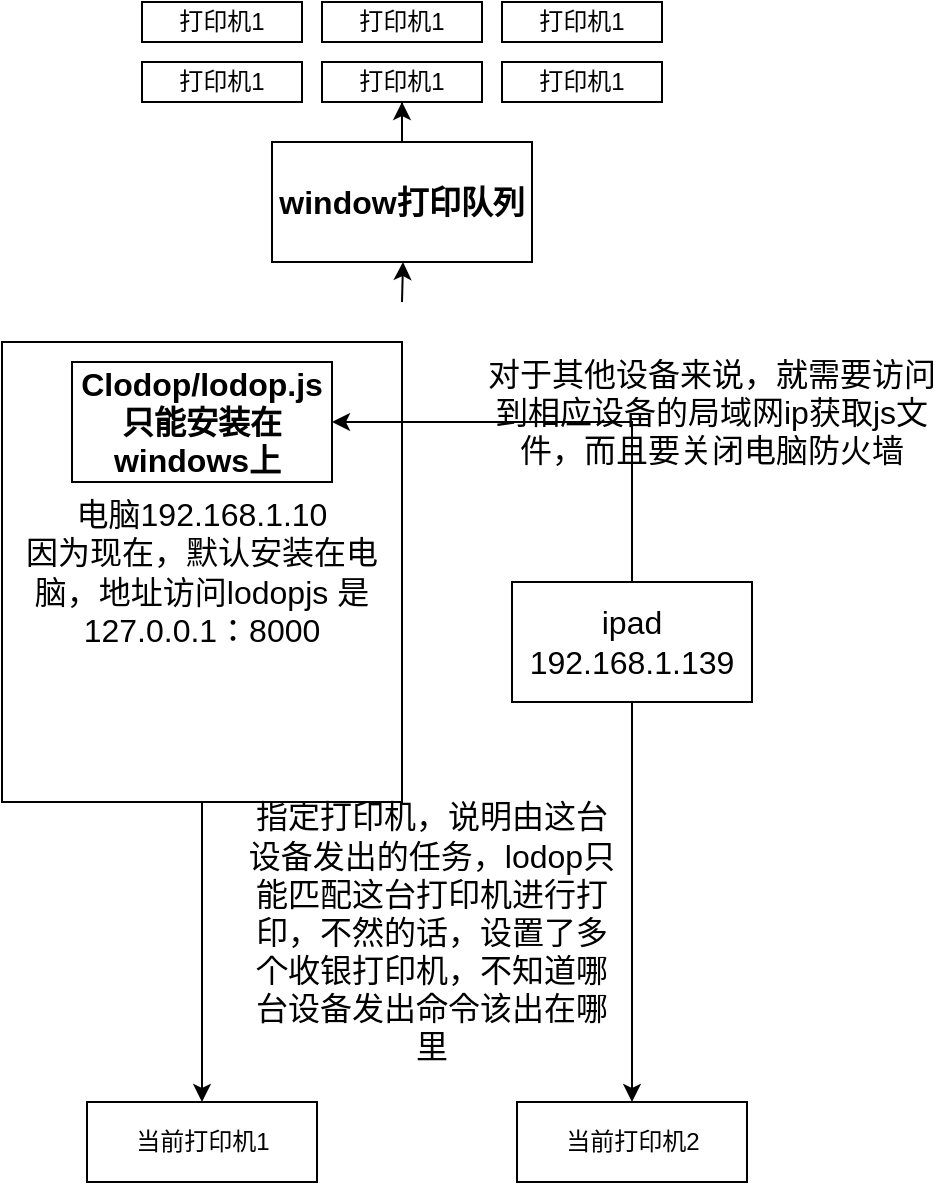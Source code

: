 <mxfile version="15.8.2" type="device"><diagram id="K3CXJ434kpYDwZsYXBL2" name="Page-1"><mxGraphModel dx="1308" dy="752" grid="1" gridSize="10" guides="1" tooltips="1" connect="1" arrows="1" fold="1" page="1" pageScale="1" pageWidth="827" pageHeight="1169" math="0" shadow="0"><root><mxCell id="0"/><mxCell id="1" parent="0"/><mxCell id="_8newRWEFuQ5KkCxkikQ-1" value="打印机1" style="rounded=0;whiteSpace=wrap;html=1;" vertex="1" parent="1"><mxGeometry x="70" y="110" width="80" height="20" as="geometry"/></mxCell><mxCell id="_8newRWEFuQ5KkCxkikQ-3" value="打印机1" style="rounded=0;whiteSpace=wrap;html=1;" vertex="1" parent="1"><mxGeometry x="70" y="140" width="80" height="20" as="geometry"/></mxCell><mxCell id="_8newRWEFuQ5KkCxkikQ-4" value="打印机1" style="rounded=0;whiteSpace=wrap;html=1;" vertex="1" parent="1"><mxGeometry x="250" y="110" width="80" height="20" as="geometry"/></mxCell><mxCell id="_8newRWEFuQ5KkCxkikQ-5" value="打印机1" style="rounded=0;whiteSpace=wrap;html=1;" vertex="1" parent="1"><mxGeometry x="160" y="140" width="80" height="20" as="geometry"/></mxCell><mxCell id="_8newRWEFuQ5KkCxkikQ-6" value="打印机1" style="rounded=0;whiteSpace=wrap;html=1;" vertex="1" parent="1"><mxGeometry x="160" y="110" width="80" height="20" as="geometry"/></mxCell><mxCell id="_8newRWEFuQ5KkCxkikQ-10" value="打印机1" style="rounded=0;whiteSpace=wrap;html=1;" vertex="1" parent="1"><mxGeometry x="250" y="140" width="80" height="20" as="geometry"/></mxCell><mxCell id="_8newRWEFuQ5KkCxkikQ-12" style="edgeStyle=orthogonalEdgeStyle;rounded=0;orthogonalLoop=1;jettySize=auto;html=1;" edge="1" parent="1" source="_8newRWEFuQ5KkCxkikQ-11" target="_8newRWEFuQ5KkCxkikQ-5"><mxGeometry relative="1" as="geometry"/></mxCell><mxCell id="_8newRWEFuQ5KkCxkikQ-11" value="&lt;font style=&quot;font-size: 16px&quot;&gt;&lt;b&gt;window打印队列&lt;/b&gt;&lt;/font&gt;" style="rounded=0;whiteSpace=wrap;html=1;" vertex="1" parent="1"><mxGeometry x="135" y="180" width="130" height="60" as="geometry"/></mxCell><mxCell id="_8newRWEFuQ5KkCxkikQ-21" style="edgeStyle=orthogonalEdgeStyle;rounded=0;orthogonalLoop=1;jettySize=auto;html=1;fontSize=16;" edge="1" parent="1" source="_8newRWEFuQ5KkCxkikQ-13" target="_8newRWEFuQ5KkCxkikQ-19"><mxGeometry relative="1" as="geometry"/></mxCell><mxCell id="_8newRWEFuQ5KkCxkikQ-13" value="电脑192.168.1.10&lt;br&gt;因为现在，默认安装在电脑，地址访问lodopjs 是 127.0.0.1：8000" style="rounded=0;whiteSpace=wrap;html=1;fontSize=16;" vertex="1" parent="1"><mxGeometry y="280" width="200" height="230" as="geometry"/></mxCell><mxCell id="_8newRWEFuQ5KkCxkikQ-23" style="edgeStyle=orthogonalEdgeStyle;rounded=0;orthogonalLoop=1;jettySize=auto;html=1;entryX=0.5;entryY=0;entryDx=0;entryDy=0;fontSize=16;" edge="1" parent="1" source="_8newRWEFuQ5KkCxkikQ-14" target="_8newRWEFuQ5KkCxkikQ-20"><mxGeometry relative="1" as="geometry"/></mxCell><mxCell id="_8newRWEFuQ5KkCxkikQ-25" style="edgeStyle=orthogonalEdgeStyle;rounded=0;orthogonalLoop=1;jettySize=auto;html=1;entryX=1;entryY=0.5;entryDx=0;entryDy=0;fontSize=16;" edge="1" parent="1" source="_8newRWEFuQ5KkCxkikQ-14" target="_8newRWEFuQ5KkCxkikQ-24"><mxGeometry relative="1" as="geometry"><Array as="points"><mxPoint x="315" y="320"/></Array></mxGeometry></mxCell><mxCell id="_8newRWEFuQ5KkCxkikQ-14" value="ipad&lt;br&gt;192.168.1.139" style="rounded=0;whiteSpace=wrap;html=1;fontSize=16;" vertex="1" parent="1"><mxGeometry x="255" y="400" width="120" height="60" as="geometry"/></mxCell><mxCell id="_8newRWEFuQ5KkCxkikQ-16" style="edgeStyle=orthogonalEdgeStyle;rounded=0;orthogonalLoop=1;jettySize=auto;html=1;fontSize=16;" edge="1" parent="1" target="_8newRWEFuQ5KkCxkikQ-11"><mxGeometry relative="1" as="geometry"><mxPoint x="200" y="260" as="sourcePoint"/></mxGeometry></mxCell><mxCell id="_8newRWEFuQ5KkCxkikQ-19" value="当前打印机1" style="rounded=0;whiteSpace=wrap;html=1;" vertex="1" parent="1"><mxGeometry x="42.5" y="660" width="115" height="40" as="geometry"/></mxCell><mxCell id="_8newRWEFuQ5KkCxkikQ-20" value="当前打印机2" style="rounded=0;whiteSpace=wrap;html=1;" vertex="1" parent="1"><mxGeometry x="257.5" y="660" width="115" height="40" as="geometry"/></mxCell><mxCell id="_8newRWEFuQ5KkCxkikQ-22" value="指定打印机，说明由这台设备发出的任务，lodop只能匹配这台打印机进行打印，不然的话，设置了多个收银打印机，不知道哪台设备发出命令该出在哪里" style="text;html=1;strokeColor=none;fillColor=none;align=center;verticalAlign=middle;whiteSpace=wrap;rounded=0;fontSize=16;" vertex="1" parent="1"><mxGeometry x="120" y="560" width="190" height="30" as="geometry"/></mxCell><mxCell id="_8newRWEFuQ5KkCxkikQ-24" value="&lt;font style=&quot;font-size: 16px&quot;&gt;&lt;b&gt;Clodop/lodop.js&lt;br&gt;只能安装在windows上&amp;nbsp;&lt;br&gt;&lt;/b&gt;&lt;/font&gt;" style="rounded=0;whiteSpace=wrap;html=1;" vertex="1" parent="1"><mxGeometry x="35" y="290" width="130" height="60" as="geometry"/></mxCell><mxCell id="_8newRWEFuQ5KkCxkikQ-26" value="对于其他设备来说，就需要访问到相应设备的局域网ip获取js文件，而且要关闭电脑防火墙" style="text;html=1;strokeColor=none;fillColor=none;align=center;verticalAlign=middle;whiteSpace=wrap;rounded=0;fontSize=16;" vertex="1" parent="1"><mxGeometry x="240" y="290" width="230" height="50" as="geometry"/></mxCell></root></mxGraphModel></diagram></mxfile>